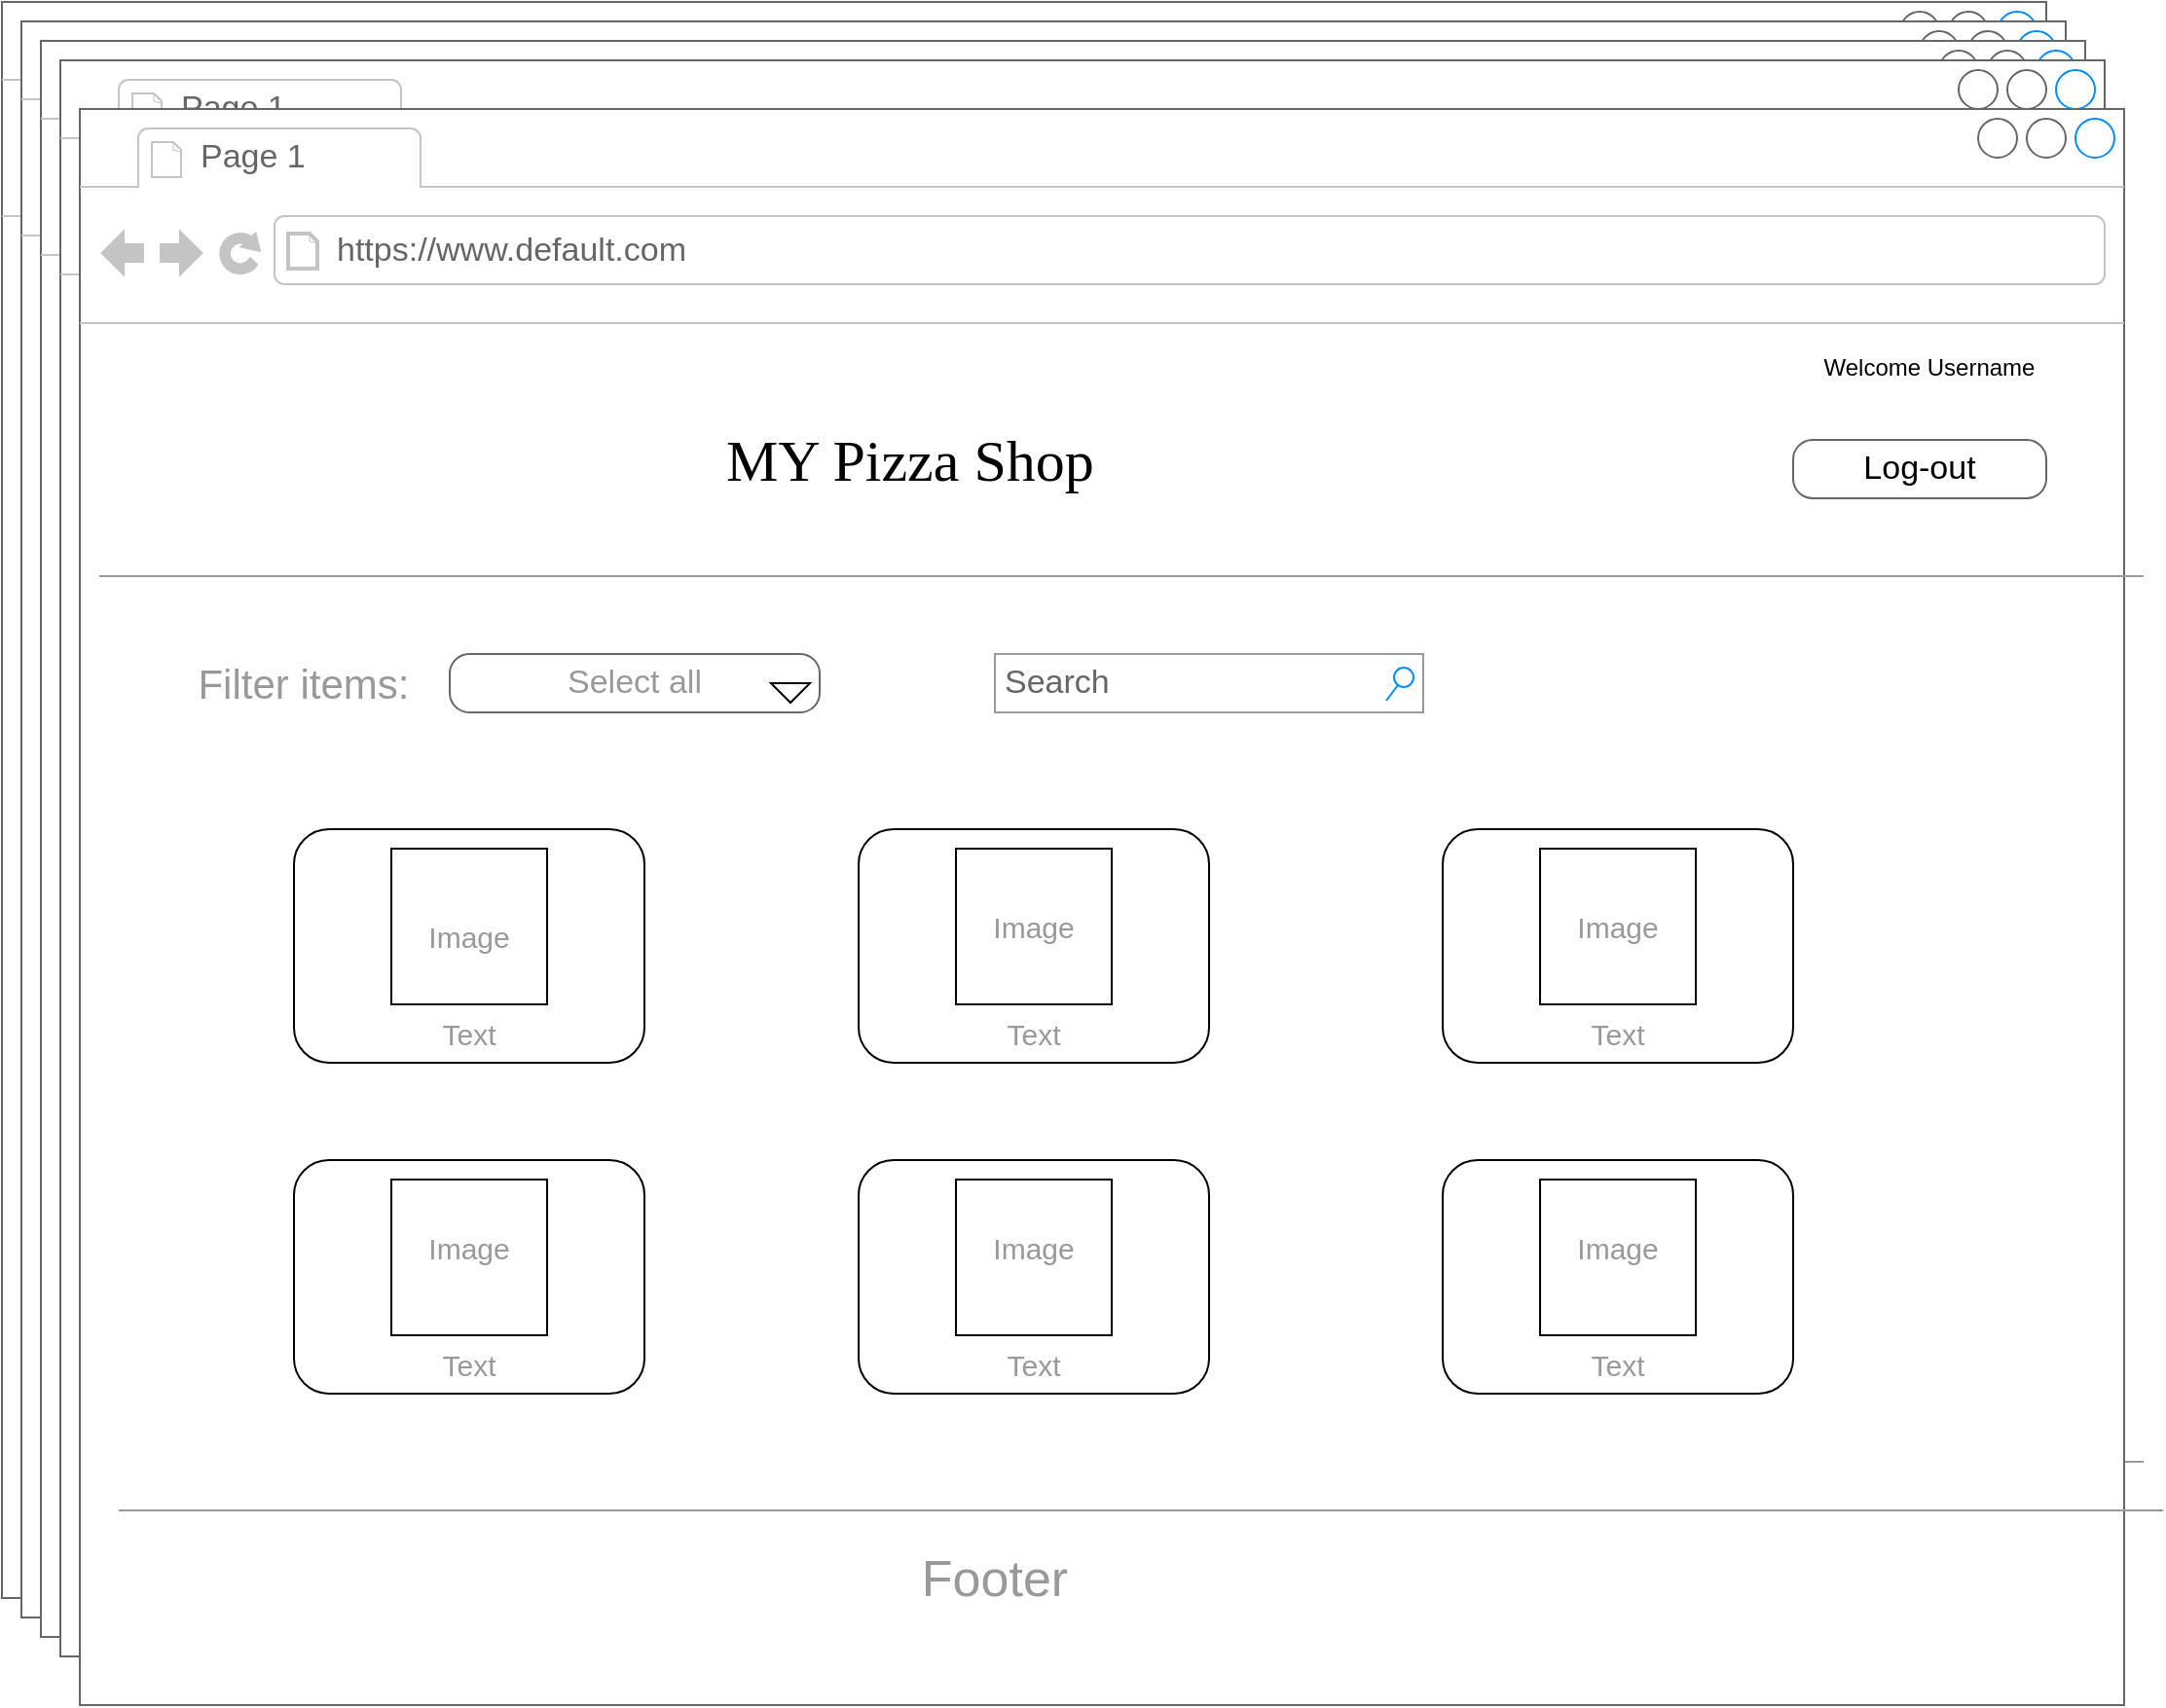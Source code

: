 <mxfile version="20.6.0" type="device"><diagram name="Page-1" id="2cc2dc42-3aac-f2a9-1cec-7a8b7cbee084"><mxGraphModel dx="-318" dy="1332" grid="1" gridSize="10" guides="1" tooltips="1" connect="1" arrows="1" fold="1" page="1" pageScale="1" pageWidth="1100" pageHeight="850" background="none" math="0" shadow="0"><root><mxCell id="0"/><mxCell id="1" parent="0"/><mxCell id="7026571954dc6520-1" value="" style="strokeWidth=1;shadow=0;dashed=0;align=center;html=1;shape=mxgraph.mockup.containers.browserWindow;rSize=0;strokeColor=#666666;mainText=,;recursiveResize=0;rounded=0;labelBackgroundColor=none;fontFamily=Verdana;fontSize=12" parent="1" vertex="1"><mxGeometry x="1670" y="-40" width="1050" height="820" as="geometry"/></mxCell><mxCell id="7026571954dc6520-2" value="Page 1" style="strokeWidth=1;shadow=0;dashed=0;align=center;html=1;shape=mxgraph.mockup.containers.anchor;fontSize=17;fontColor=#666666;align=left;" parent="7026571954dc6520-1" vertex="1"><mxGeometry x="60" y="12" width="110" height="26" as="geometry"/></mxCell><mxCell id="7026571954dc6520-3" value="https://www.default.com" style="strokeWidth=1;shadow=0;dashed=0;align=center;html=1;shape=mxgraph.mockup.containers.anchor;rSize=0;fontSize=17;fontColor=#666666;align=left;" parent="7026571954dc6520-1" vertex="1"><mxGeometry x="130" y="60" width="250" height="26" as="geometry"/></mxCell><mxCell id="7026571954dc6520-4" value="MY Pizza Shop" style="text;html=1;points=[];align=left;verticalAlign=top;spacingTop=-4;fontSize=30;fontFamily=Verdana" parent="7026571954dc6520-1" vertex="1"><mxGeometry x="330" y="160" width="340" height="50" as="geometry"/></mxCell><mxCell id="7026571954dc6520-14" value="Search" style="strokeWidth=1;shadow=0;dashed=0;align=center;html=1;shape=mxgraph.mockup.forms.searchBox;strokeColor=#999999;mainText=;strokeColor2=#008cff;fontColor=#666666;fontSize=17;align=left;spacingLeft=3;rounded=0;labelBackgroundColor=none;" parent="7026571954dc6520-1" vertex="1"><mxGeometry x="470" y="280" width="220" height="30" as="geometry"/></mxCell><mxCell id="7026571954dc6520-15" value="" style="verticalLabelPosition=bottom;shadow=0;dashed=0;align=center;html=1;verticalAlign=top;strokeWidth=1;shape=mxgraph.mockup.markup.line;strokeColor=#999999;rounded=0;labelBackgroundColor=none;fillColor=#ffffff;fontFamily=Verdana;fontSize=12;fontColor=#000000;" parent="7026571954dc6520-1" vertex="1"><mxGeometry x="10" y="230" width="1050" height="20" as="geometry"/></mxCell><mxCell id="7026571954dc6520-18" value="Admin page" style="strokeWidth=1;shadow=0;dashed=0;align=center;html=1;shape=mxgraph.mockup.buttons.button;strokeColor=#666666;mainText=;buttonStyle=round;fontSize=17;fontStyle=0;fillColor=none;whiteSpace=wrap;rounded=0;labelBackgroundColor=none;" parent="7026571954dc6520-1" vertex="1"><mxGeometry x="730" y="170" width="190" height="30" as="geometry"/></mxCell><mxCell id="7026571954dc6520-19" value="Filter Items" style="strokeWidth=1;shadow=0;dashed=0;align=center;html=1;shape=mxgraph.mockup.buttons.button;strokeColor=#666666;mainText=;buttonStyle=round;fontSize=17;fontStyle=0;fillColor=none;whiteSpace=wrap;rounded=0;labelBackgroundColor=none;fontColor=#999999;" parent="7026571954dc6520-1" vertex="1"><mxGeometry x="190" y="280" width="190" height="30" as="geometry"/></mxCell><mxCell id="7026571954dc6520-21" value="" style="verticalLabelPosition=bottom;shadow=0;dashed=0;align=center;html=1;verticalAlign=top;strokeWidth=1;shape=mxgraph.mockup.markup.line;strokeColor=#999999;rounded=0;labelBackgroundColor=none;fillColor=#ffffff;fontFamily=Verdana;fontSize=12;fontColor=#000000;" parent="7026571954dc6520-1" vertex="1"><mxGeometry x="20" y="710" width="1050" height="20" as="geometry"/></mxCell><mxCell id="XdrXnuQvbxu3idKPkUTi-1" value="Footer" style="text;html=1;strokeColor=none;fillColor=none;align=center;verticalAlign=middle;whiteSpace=wrap;rounded=0;fontColor=#999999;fontSize=26;" parent="7026571954dc6520-1" vertex="1"><mxGeometry x="440" y="740" width="60" height="30" as="geometry"/></mxCell><mxCell id="XdrXnuQvbxu3idKPkUTi-8" value="" style="rounded=1;whiteSpace=wrap;html=1;fontSize=26;fontColor=#999999;" parent="7026571954dc6520-1" vertex="1"><mxGeometry x="110" y="370" width="180" height="120" as="geometry"/></mxCell><mxCell id="XdrXnuQvbxu3idKPkUTi-9" value="" style="rounded=1;whiteSpace=wrap;html=1;fontSize=26;fontColor=#999999;" parent="7026571954dc6520-1" vertex="1"><mxGeometry x="700" y="540" width="180" height="120" as="geometry"/></mxCell><mxCell id="XdrXnuQvbxu3idKPkUTi-10" value="" style="rounded=1;whiteSpace=wrap;html=1;fontSize=26;fontColor=#999999;" parent="7026571954dc6520-1" vertex="1"><mxGeometry x="400" y="540" width="180" height="120" as="geometry"/></mxCell><mxCell id="XdrXnuQvbxu3idKPkUTi-11" value="" style="rounded=1;whiteSpace=wrap;html=1;fontSize=26;fontColor=#999999;" parent="7026571954dc6520-1" vertex="1"><mxGeometry x="110" y="540" width="180" height="120" as="geometry"/></mxCell><mxCell id="XdrXnuQvbxu3idKPkUTi-12" value="" style="rounded=1;whiteSpace=wrap;html=1;fontSize=26;fontColor=#999999;" parent="7026571954dc6520-1" vertex="1"><mxGeometry x="400" y="370" width="180" height="120" as="geometry"/></mxCell><mxCell id="XdrXnuQvbxu3idKPkUTi-13" value="" style="rounded=1;whiteSpace=wrap;html=1;fontSize=26;fontColor=#999999;" parent="7026571954dc6520-1" vertex="1"><mxGeometry x="700" y="370" width="180" height="120" as="geometry"/></mxCell><mxCell id="XdrXnuQvbxu3idKPkUTi-14" value="" style="whiteSpace=wrap;html=1;aspect=fixed;fontSize=26;fontColor=#999999;" parent="7026571954dc6520-1" vertex="1"><mxGeometry x="160" y="380" width="80" height="80" as="geometry"/></mxCell><mxCell id="XdrXnuQvbxu3idKPkUTi-15" value="" style="whiteSpace=wrap;html=1;aspect=fixed;fontSize=26;fontColor=#999999;" parent="7026571954dc6520-1" vertex="1"><mxGeometry x="750" y="550" width="80" height="80" as="geometry"/></mxCell><mxCell id="XdrXnuQvbxu3idKPkUTi-16" value="" style="whiteSpace=wrap;html=1;aspect=fixed;fontSize=26;fontColor=#999999;" parent="7026571954dc6520-1" vertex="1"><mxGeometry x="450" y="550" width="80" height="80" as="geometry"/></mxCell><mxCell id="XdrXnuQvbxu3idKPkUTi-17" value="" style="whiteSpace=wrap;html=1;aspect=fixed;fontSize=26;fontColor=#999999;" parent="7026571954dc6520-1" vertex="1"><mxGeometry x="160" y="550" width="80" height="80" as="geometry"/></mxCell><mxCell id="XdrXnuQvbxu3idKPkUTi-18" value="" style="whiteSpace=wrap;html=1;aspect=fixed;fontSize=26;fontColor=#999999;" parent="7026571954dc6520-1" vertex="1"><mxGeometry x="750" y="380" width="80" height="80" as="geometry"/></mxCell><mxCell id="XdrXnuQvbxu3idKPkUTi-19" value="" style="whiteSpace=wrap;html=1;aspect=fixed;fontSize=26;fontColor=#999999;" parent="7026571954dc6520-1" vertex="1"><mxGeometry x="450" y="380" width="80" height="80" as="geometry"/></mxCell><mxCell id="XdrXnuQvbxu3idKPkUTi-20" value="Image" style="text;html=1;strokeColor=none;fillColor=none;align=center;verticalAlign=middle;whiteSpace=wrap;rounded=0;fontSize=15;fontColor=#999999;" parent="7026571954dc6520-1" vertex="1"><mxGeometry x="180" y="410" width="40" height="30" as="geometry"/></mxCell><mxCell id="XdrXnuQvbxu3idKPkUTi-21" value="" style="strokeWidth=1;shadow=0;dashed=0;align=center;html=1;shape=mxgraph.mockup.containers.browserWindow;rSize=0;strokeColor=#666666;mainText=,;recursiveResize=0;rounded=0;labelBackgroundColor=none;fontFamily=Verdana;fontSize=12" parent="1" vertex="1"><mxGeometry x="1680" y="-30" width="1050" height="820" as="geometry"/></mxCell><mxCell id="XdrXnuQvbxu3idKPkUTi-22" value="Page 1" style="strokeWidth=1;shadow=0;dashed=0;align=center;html=1;shape=mxgraph.mockup.containers.anchor;fontSize=17;fontColor=#666666;align=left;" parent="XdrXnuQvbxu3idKPkUTi-21" vertex="1"><mxGeometry x="60" y="12" width="110" height="26" as="geometry"/></mxCell><mxCell id="XdrXnuQvbxu3idKPkUTi-23" value="https://www.default.com" style="strokeWidth=1;shadow=0;dashed=0;align=center;html=1;shape=mxgraph.mockup.containers.anchor;rSize=0;fontSize=17;fontColor=#666666;align=left;" parent="XdrXnuQvbxu3idKPkUTi-21" vertex="1"><mxGeometry x="130" y="60" width="250" height="26" as="geometry"/></mxCell><mxCell id="XdrXnuQvbxu3idKPkUTi-24" value="MY Pizza Shop" style="text;html=1;points=[];align=left;verticalAlign=top;spacingTop=-4;fontSize=30;fontFamily=Verdana" parent="XdrXnuQvbxu3idKPkUTi-21" vertex="1"><mxGeometry x="330" y="160" width="340" height="50" as="geometry"/></mxCell><mxCell id="XdrXnuQvbxu3idKPkUTi-25" value="Search" style="strokeWidth=1;shadow=0;dashed=0;align=center;html=1;shape=mxgraph.mockup.forms.searchBox;strokeColor=#999999;mainText=;strokeColor2=#008cff;fontColor=#666666;fontSize=17;align=left;spacingLeft=3;rounded=0;labelBackgroundColor=none;" parent="XdrXnuQvbxu3idKPkUTi-21" vertex="1"><mxGeometry x="470" y="280" width="220" height="30" as="geometry"/></mxCell><mxCell id="XdrXnuQvbxu3idKPkUTi-26" value="" style="verticalLabelPosition=bottom;shadow=0;dashed=0;align=center;html=1;verticalAlign=top;strokeWidth=1;shape=mxgraph.mockup.markup.line;strokeColor=#999999;rounded=0;labelBackgroundColor=none;fillColor=#ffffff;fontFamily=Verdana;fontSize=12;fontColor=#000000;" parent="XdrXnuQvbxu3idKPkUTi-21" vertex="1"><mxGeometry x="10" y="230" width="1050" height="20" as="geometry"/></mxCell><mxCell id="XdrXnuQvbxu3idKPkUTi-27" value="Admin page" style="strokeWidth=1;shadow=0;dashed=0;align=center;html=1;shape=mxgraph.mockup.buttons.button;strokeColor=#666666;mainText=;buttonStyle=round;fontSize=17;fontStyle=0;fillColor=none;whiteSpace=wrap;rounded=0;labelBackgroundColor=none;" parent="XdrXnuQvbxu3idKPkUTi-21" vertex="1"><mxGeometry x="730" y="170" width="190" height="30" as="geometry"/></mxCell><mxCell id="XdrXnuQvbxu3idKPkUTi-28" value="Filter Items" style="strokeWidth=1;shadow=0;dashed=0;align=center;html=1;shape=mxgraph.mockup.buttons.button;strokeColor=#666666;mainText=;buttonStyle=round;fontSize=17;fontStyle=0;fillColor=none;whiteSpace=wrap;rounded=0;labelBackgroundColor=none;fontColor=#999999;" parent="XdrXnuQvbxu3idKPkUTi-21" vertex="1"><mxGeometry x="190" y="280" width="190" height="30" as="geometry"/></mxCell><mxCell id="XdrXnuQvbxu3idKPkUTi-29" value="" style="verticalLabelPosition=bottom;shadow=0;dashed=0;align=center;html=1;verticalAlign=top;strokeWidth=1;shape=mxgraph.mockup.markup.line;strokeColor=#999999;rounded=0;labelBackgroundColor=none;fillColor=#ffffff;fontFamily=Verdana;fontSize=12;fontColor=#000000;" parent="XdrXnuQvbxu3idKPkUTi-21" vertex="1"><mxGeometry x="20" y="710" width="1050" height="20" as="geometry"/></mxCell><mxCell id="XdrXnuQvbxu3idKPkUTi-30" value="Footer" style="text;html=1;strokeColor=none;fillColor=none;align=center;verticalAlign=middle;whiteSpace=wrap;rounded=0;fontColor=#999999;fontSize=26;" parent="XdrXnuQvbxu3idKPkUTi-21" vertex="1"><mxGeometry x="440" y="740" width="60" height="30" as="geometry"/></mxCell><mxCell id="XdrXnuQvbxu3idKPkUTi-31" value="" style="rounded=1;whiteSpace=wrap;html=1;fontSize=26;fontColor=#999999;" parent="XdrXnuQvbxu3idKPkUTi-21" vertex="1"><mxGeometry x="110" y="370" width="180" height="120" as="geometry"/></mxCell><mxCell id="XdrXnuQvbxu3idKPkUTi-32" value="" style="rounded=1;whiteSpace=wrap;html=1;fontSize=26;fontColor=#999999;" parent="XdrXnuQvbxu3idKPkUTi-21" vertex="1"><mxGeometry x="700" y="540" width="180" height="120" as="geometry"/></mxCell><mxCell id="XdrXnuQvbxu3idKPkUTi-33" value="" style="rounded=1;whiteSpace=wrap;html=1;fontSize=26;fontColor=#999999;" parent="XdrXnuQvbxu3idKPkUTi-21" vertex="1"><mxGeometry x="400" y="540" width="180" height="120" as="geometry"/></mxCell><mxCell id="XdrXnuQvbxu3idKPkUTi-34" value="" style="rounded=1;whiteSpace=wrap;html=1;fontSize=26;fontColor=#999999;" parent="XdrXnuQvbxu3idKPkUTi-21" vertex="1"><mxGeometry x="110" y="540" width="180" height="120" as="geometry"/></mxCell><mxCell id="XdrXnuQvbxu3idKPkUTi-35" value="" style="rounded=1;whiteSpace=wrap;html=1;fontSize=26;fontColor=#999999;" parent="XdrXnuQvbxu3idKPkUTi-21" vertex="1"><mxGeometry x="400" y="370" width="180" height="120" as="geometry"/></mxCell><mxCell id="XdrXnuQvbxu3idKPkUTi-36" value="" style="rounded=1;whiteSpace=wrap;html=1;fontSize=26;fontColor=#999999;" parent="XdrXnuQvbxu3idKPkUTi-21" vertex="1"><mxGeometry x="700" y="370" width="180" height="120" as="geometry"/></mxCell><mxCell id="XdrXnuQvbxu3idKPkUTi-37" value="" style="whiteSpace=wrap;html=1;aspect=fixed;fontSize=26;fontColor=#999999;" parent="XdrXnuQvbxu3idKPkUTi-21" vertex="1"><mxGeometry x="160" y="380" width="80" height="80" as="geometry"/></mxCell><mxCell id="XdrXnuQvbxu3idKPkUTi-38" value="" style="whiteSpace=wrap;html=1;aspect=fixed;fontSize=26;fontColor=#999999;" parent="XdrXnuQvbxu3idKPkUTi-21" vertex="1"><mxGeometry x="750" y="550" width="80" height="80" as="geometry"/></mxCell><mxCell id="XdrXnuQvbxu3idKPkUTi-39" value="" style="whiteSpace=wrap;html=1;aspect=fixed;fontSize=26;fontColor=#999999;" parent="XdrXnuQvbxu3idKPkUTi-21" vertex="1"><mxGeometry x="450" y="550" width="80" height="80" as="geometry"/></mxCell><mxCell id="XdrXnuQvbxu3idKPkUTi-40" value="" style="whiteSpace=wrap;html=1;aspect=fixed;fontSize=26;fontColor=#999999;" parent="XdrXnuQvbxu3idKPkUTi-21" vertex="1"><mxGeometry x="160" y="550" width="80" height="80" as="geometry"/></mxCell><mxCell id="XdrXnuQvbxu3idKPkUTi-41" value="" style="whiteSpace=wrap;html=1;aspect=fixed;fontSize=26;fontColor=#999999;" parent="XdrXnuQvbxu3idKPkUTi-21" vertex="1"><mxGeometry x="750" y="380" width="80" height="80" as="geometry"/></mxCell><mxCell id="XdrXnuQvbxu3idKPkUTi-42" value="" style="whiteSpace=wrap;html=1;aspect=fixed;fontSize=26;fontColor=#999999;" parent="XdrXnuQvbxu3idKPkUTi-21" vertex="1"><mxGeometry x="450" y="380" width="80" height="80" as="geometry"/></mxCell><mxCell id="XdrXnuQvbxu3idKPkUTi-43" value="Image" style="text;html=1;strokeColor=none;fillColor=none;align=center;verticalAlign=middle;whiteSpace=wrap;rounded=0;fontSize=15;fontColor=#999999;" parent="XdrXnuQvbxu3idKPkUTi-21" vertex="1"><mxGeometry x="180" y="410" width="40" height="30" as="geometry"/></mxCell><mxCell id="XdrXnuQvbxu3idKPkUTi-44" value="Image" style="text;html=1;strokeColor=none;fillColor=none;align=center;verticalAlign=middle;whiteSpace=wrap;rounded=0;fontSize=15;fontColor=#999999;" parent="XdrXnuQvbxu3idKPkUTi-21" vertex="1"><mxGeometry x="470" y="405" width="40" height="30" as="geometry"/></mxCell><mxCell id="XdrXnuQvbxu3idKPkUTi-45" value="Image" style="text;html=1;strokeColor=none;fillColor=none;align=center;verticalAlign=middle;whiteSpace=wrap;rounded=0;fontSize=15;fontColor=#999999;" parent="XdrXnuQvbxu3idKPkUTi-21" vertex="1"><mxGeometry x="770" y="405" width="40" height="30" as="geometry"/></mxCell><mxCell id="XdrXnuQvbxu3idKPkUTi-46" value="Image" style="text;html=1;strokeColor=none;fillColor=none;align=center;verticalAlign=middle;whiteSpace=wrap;rounded=0;fontSize=15;fontColor=#999999;" parent="XdrXnuQvbxu3idKPkUTi-21" vertex="1"><mxGeometry x="770" y="570" width="40" height="30" as="geometry"/></mxCell><mxCell id="XdrXnuQvbxu3idKPkUTi-47" value="" style="strokeWidth=1;shadow=0;dashed=0;align=center;html=1;shape=mxgraph.mockup.containers.browserWindow;rSize=0;strokeColor=#666666;mainText=,;recursiveResize=0;rounded=0;labelBackgroundColor=none;fontFamily=Verdana;fontSize=12" parent="1" vertex="1"><mxGeometry x="1690" y="-20" width="1050" height="820" as="geometry"/></mxCell><mxCell id="XdrXnuQvbxu3idKPkUTi-48" value="Page 1" style="strokeWidth=1;shadow=0;dashed=0;align=center;html=1;shape=mxgraph.mockup.containers.anchor;fontSize=17;fontColor=#666666;align=left;" parent="XdrXnuQvbxu3idKPkUTi-47" vertex="1"><mxGeometry x="60" y="12" width="110" height="26" as="geometry"/></mxCell><mxCell id="XdrXnuQvbxu3idKPkUTi-49" value="https://www.default.com" style="strokeWidth=1;shadow=0;dashed=0;align=center;html=1;shape=mxgraph.mockup.containers.anchor;rSize=0;fontSize=17;fontColor=#666666;align=left;" parent="XdrXnuQvbxu3idKPkUTi-47" vertex="1"><mxGeometry x="130" y="60" width="250" height="26" as="geometry"/></mxCell><mxCell id="XdrXnuQvbxu3idKPkUTi-50" value="MY Pizza Shop" style="text;html=1;points=[];align=left;verticalAlign=top;spacingTop=-4;fontSize=30;fontFamily=Verdana" parent="XdrXnuQvbxu3idKPkUTi-47" vertex="1"><mxGeometry x="330" y="160" width="340" height="50" as="geometry"/></mxCell><mxCell id="XdrXnuQvbxu3idKPkUTi-51" value="Search" style="strokeWidth=1;shadow=0;dashed=0;align=center;html=1;shape=mxgraph.mockup.forms.searchBox;strokeColor=#999999;mainText=;strokeColor2=#008cff;fontColor=#666666;fontSize=17;align=left;spacingLeft=3;rounded=0;labelBackgroundColor=none;" parent="XdrXnuQvbxu3idKPkUTi-47" vertex="1"><mxGeometry x="470" y="280" width="220" height="30" as="geometry"/></mxCell><mxCell id="XdrXnuQvbxu3idKPkUTi-52" value="" style="verticalLabelPosition=bottom;shadow=0;dashed=0;align=center;html=1;verticalAlign=top;strokeWidth=1;shape=mxgraph.mockup.markup.line;strokeColor=#999999;rounded=0;labelBackgroundColor=none;fillColor=#ffffff;fontFamily=Verdana;fontSize=12;fontColor=#000000;" parent="XdrXnuQvbxu3idKPkUTi-47" vertex="1"><mxGeometry x="10" y="230" width="1050" height="20" as="geometry"/></mxCell><mxCell id="XdrXnuQvbxu3idKPkUTi-53" value="Admin page" style="strokeWidth=1;shadow=0;dashed=0;align=center;html=1;shape=mxgraph.mockup.buttons.button;strokeColor=#666666;mainText=;buttonStyle=round;fontSize=17;fontStyle=0;fillColor=none;whiteSpace=wrap;rounded=0;labelBackgroundColor=none;" parent="XdrXnuQvbxu3idKPkUTi-47" vertex="1"><mxGeometry x="730" y="170" width="190" height="30" as="geometry"/></mxCell><mxCell id="XdrXnuQvbxu3idKPkUTi-54" value="Filter Items" style="strokeWidth=1;shadow=0;dashed=0;align=center;html=1;shape=mxgraph.mockup.buttons.button;strokeColor=#666666;mainText=;buttonStyle=round;fontSize=17;fontStyle=0;fillColor=none;whiteSpace=wrap;rounded=0;labelBackgroundColor=none;fontColor=#999999;" parent="XdrXnuQvbxu3idKPkUTi-47" vertex="1"><mxGeometry x="190" y="280" width="190" height="30" as="geometry"/></mxCell><mxCell id="XdrXnuQvbxu3idKPkUTi-55" value="" style="verticalLabelPosition=bottom;shadow=0;dashed=0;align=center;html=1;verticalAlign=top;strokeWidth=1;shape=mxgraph.mockup.markup.line;strokeColor=#999999;rounded=0;labelBackgroundColor=none;fillColor=#ffffff;fontFamily=Verdana;fontSize=12;fontColor=#000000;" parent="XdrXnuQvbxu3idKPkUTi-47" vertex="1"><mxGeometry x="20" y="710" width="1050" height="20" as="geometry"/></mxCell><mxCell id="XdrXnuQvbxu3idKPkUTi-56" value="Footer" style="text;html=1;strokeColor=none;fillColor=none;align=center;verticalAlign=middle;whiteSpace=wrap;rounded=0;fontColor=#999999;fontSize=26;" parent="XdrXnuQvbxu3idKPkUTi-47" vertex="1"><mxGeometry x="440" y="740" width="60" height="30" as="geometry"/></mxCell><mxCell id="XdrXnuQvbxu3idKPkUTi-57" value="" style="rounded=1;whiteSpace=wrap;html=1;fontSize=26;fontColor=#999999;" parent="XdrXnuQvbxu3idKPkUTi-47" vertex="1"><mxGeometry x="110" y="370" width="180" height="120" as="geometry"/></mxCell><mxCell id="XdrXnuQvbxu3idKPkUTi-58" value="" style="rounded=1;whiteSpace=wrap;html=1;fontSize=26;fontColor=#999999;" parent="XdrXnuQvbxu3idKPkUTi-47" vertex="1"><mxGeometry x="700" y="540" width="180" height="120" as="geometry"/></mxCell><mxCell id="XdrXnuQvbxu3idKPkUTi-59" value="" style="rounded=1;whiteSpace=wrap;html=1;fontSize=26;fontColor=#999999;" parent="XdrXnuQvbxu3idKPkUTi-47" vertex="1"><mxGeometry x="400" y="540" width="180" height="120" as="geometry"/></mxCell><mxCell id="XdrXnuQvbxu3idKPkUTi-60" value="" style="rounded=1;whiteSpace=wrap;html=1;fontSize=26;fontColor=#999999;" parent="XdrXnuQvbxu3idKPkUTi-47" vertex="1"><mxGeometry x="110" y="540" width="180" height="120" as="geometry"/></mxCell><mxCell id="XdrXnuQvbxu3idKPkUTi-61" value="" style="rounded=1;whiteSpace=wrap;html=1;fontSize=26;fontColor=#999999;" parent="XdrXnuQvbxu3idKPkUTi-47" vertex="1"><mxGeometry x="400" y="370" width="180" height="120" as="geometry"/></mxCell><mxCell id="XdrXnuQvbxu3idKPkUTi-62" value="" style="rounded=1;whiteSpace=wrap;html=1;fontSize=26;fontColor=#999999;" parent="XdrXnuQvbxu3idKPkUTi-47" vertex="1"><mxGeometry x="700" y="370" width="180" height="120" as="geometry"/></mxCell><mxCell id="XdrXnuQvbxu3idKPkUTi-63" value="" style="whiteSpace=wrap;html=1;aspect=fixed;fontSize=26;fontColor=#999999;" parent="XdrXnuQvbxu3idKPkUTi-47" vertex="1"><mxGeometry x="160" y="380" width="80" height="80" as="geometry"/></mxCell><mxCell id="XdrXnuQvbxu3idKPkUTi-64" value="" style="whiteSpace=wrap;html=1;aspect=fixed;fontSize=26;fontColor=#999999;" parent="XdrXnuQvbxu3idKPkUTi-47" vertex="1"><mxGeometry x="750" y="550" width="80" height="80" as="geometry"/></mxCell><mxCell id="XdrXnuQvbxu3idKPkUTi-65" value="" style="whiteSpace=wrap;html=1;aspect=fixed;fontSize=26;fontColor=#999999;" parent="XdrXnuQvbxu3idKPkUTi-47" vertex="1"><mxGeometry x="450" y="550" width="80" height="80" as="geometry"/></mxCell><mxCell id="XdrXnuQvbxu3idKPkUTi-66" value="" style="whiteSpace=wrap;html=1;aspect=fixed;fontSize=26;fontColor=#999999;" parent="XdrXnuQvbxu3idKPkUTi-47" vertex="1"><mxGeometry x="160" y="550" width="80" height="80" as="geometry"/></mxCell><mxCell id="XdrXnuQvbxu3idKPkUTi-67" value="" style="whiteSpace=wrap;html=1;aspect=fixed;fontSize=26;fontColor=#999999;" parent="XdrXnuQvbxu3idKPkUTi-47" vertex="1"><mxGeometry x="750" y="380" width="80" height="80" as="geometry"/></mxCell><mxCell id="XdrXnuQvbxu3idKPkUTi-68" value="" style="whiteSpace=wrap;html=1;aspect=fixed;fontSize=26;fontColor=#999999;" parent="XdrXnuQvbxu3idKPkUTi-47" vertex="1"><mxGeometry x="450" y="380" width="80" height="80" as="geometry"/></mxCell><mxCell id="XdrXnuQvbxu3idKPkUTi-69" value="Image" style="text;html=1;strokeColor=none;fillColor=none;align=center;verticalAlign=middle;whiteSpace=wrap;rounded=0;fontSize=15;fontColor=#999999;" parent="XdrXnuQvbxu3idKPkUTi-47" vertex="1"><mxGeometry x="180" y="410" width="40" height="30" as="geometry"/></mxCell><mxCell id="XdrXnuQvbxu3idKPkUTi-70" value="Image" style="text;html=1;strokeColor=none;fillColor=none;align=center;verticalAlign=middle;whiteSpace=wrap;rounded=0;fontSize=15;fontColor=#999999;" parent="XdrXnuQvbxu3idKPkUTi-47" vertex="1"><mxGeometry x="470" y="405" width="40" height="30" as="geometry"/></mxCell><mxCell id="XdrXnuQvbxu3idKPkUTi-71" value="Image" style="text;html=1;strokeColor=none;fillColor=none;align=center;verticalAlign=middle;whiteSpace=wrap;rounded=0;fontSize=15;fontColor=#999999;" parent="XdrXnuQvbxu3idKPkUTi-47" vertex="1"><mxGeometry x="770" y="405" width="40" height="30" as="geometry"/></mxCell><mxCell id="XdrXnuQvbxu3idKPkUTi-72" value="Image" style="text;html=1;strokeColor=none;fillColor=none;align=center;verticalAlign=middle;whiteSpace=wrap;rounded=0;fontSize=15;fontColor=#999999;" parent="XdrXnuQvbxu3idKPkUTi-47" vertex="1"><mxGeometry x="770" y="570" width="40" height="30" as="geometry"/></mxCell><mxCell id="XdrXnuQvbxu3idKPkUTi-73" value="Image" style="text;html=1;strokeColor=none;fillColor=none;align=center;verticalAlign=middle;whiteSpace=wrap;rounded=0;fontSize=15;fontColor=#999999;" parent="XdrXnuQvbxu3idKPkUTi-47" vertex="1"><mxGeometry x="470" y="570" width="40" height="30" as="geometry"/></mxCell><mxCell id="XdrXnuQvbxu3idKPkUTi-74" value="" style="strokeWidth=1;shadow=0;dashed=0;align=center;html=1;shape=mxgraph.mockup.containers.browserWindow;rSize=0;strokeColor=#666666;mainText=,;recursiveResize=0;rounded=0;labelBackgroundColor=none;fontFamily=Verdana;fontSize=12" parent="1" vertex="1"><mxGeometry x="1700" y="-10" width="1050" height="820" as="geometry"/></mxCell><mxCell id="XdrXnuQvbxu3idKPkUTi-75" value="Page 1" style="strokeWidth=1;shadow=0;dashed=0;align=center;html=1;shape=mxgraph.mockup.containers.anchor;fontSize=17;fontColor=#666666;align=left;" parent="XdrXnuQvbxu3idKPkUTi-74" vertex="1"><mxGeometry x="60" y="12" width="110" height="26" as="geometry"/></mxCell><mxCell id="XdrXnuQvbxu3idKPkUTi-76" value="https://www.default.com" style="strokeWidth=1;shadow=0;dashed=0;align=center;html=1;shape=mxgraph.mockup.containers.anchor;rSize=0;fontSize=17;fontColor=#666666;align=left;" parent="XdrXnuQvbxu3idKPkUTi-74" vertex="1"><mxGeometry x="130" y="60" width="250" height="26" as="geometry"/></mxCell><mxCell id="XdrXnuQvbxu3idKPkUTi-77" value="MY Pizza Shop" style="text;html=1;points=[];align=left;verticalAlign=top;spacingTop=-4;fontSize=30;fontFamily=Verdana" parent="XdrXnuQvbxu3idKPkUTi-74" vertex="1"><mxGeometry x="330" y="160" width="340" height="50" as="geometry"/></mxCell><mxCell id="XdrXnuQvbxu3idKPkUTi-78" value="Search" style="strokeWidth=1;shadow=0;dashed=0;align=center;html=1;shape=mxgraph.mockup.forms.searchBox;strokeColor=#999999;mainText=;strokeColor2=#008cff;fontColor=#666666;fontSize=17;align=left;spacingLeft=3;rounded=0;labelBackgroundColor=none;" parent="XdrXnuQvbxu3idKPkUTi-74" vertex="1"><mxGeometry x="470" y="280" width="220" height="30" as="geometry"/></mxCell><mxCell id="XdrXnuQvbxu3idKPkUTi-79" value="" style="verticalLabelPosition=bottom;shadow=0;dashed=0;align=center;html=1;verticalAlign=top;strokeWidth=1;shape=mxgraph.mockup.markup.line;strokeColor=#999999;rounded=0;labelBackgroundColor=none;fillColor=#ffffff;fontFamily=Verdana;fontSize=12;fontColor=#000000;" parent="XdrXnuQvbxu3idKPkUTi-74" vertex="1"><mxGeometry x="10" y="230" width="1050" height="20" as="geometry"/></mxCell><mxCell id="XdrXnuQvbxu3idKPkUTi-80" value="Admin page" style="strokeWidth=1;shadow=0;dashed=0;align=center;html=1;shape=mxgraph.mockup.buttons.button;strokeColor=#666666;mainText=;buttonStyle=round;fontSize=17;fontStyle=0;fillColor=none;whiteSpace=wrap;rounded=0;labelBackgroundColor=none;" parent="XdrXnuQvbxu3idKPkUTi-74" vertex="1"><mxGeometry x="730" y="170" width="190" height="30" as="geometry"/></mxCell><mxCell id="XdrXnuQvbxu3idKPkUTi-81" value="Filter Items" style="strokeWidth=1;shadow=0;dashed=0;align=center;html=1;shape=mxgraph.mockup.buttons.button;strokeColor=#666666;mainText=;buttonStyle=round;fontSize=17;fontStyle=0;fillColor=none;whiteSpace=wrap;rounded=0;labelBackgroundColor=none;fontColor=#999999;" parent="XdrXnuQvbxu3idKPkUTi-74" vertex="1"><mxGeometry x="190" y="280" width="190" height="30" as="geometry"/></mxCell><mxCell id="XdrXnuQvbxu3idKPkUTi-82" value="" style="verticalLabelPosition=bottom;shadow=0;dashed=0;align=center;html=1;verticalAlign=top;strokeWidth=1;shape=mxgraph.mockup.markup.line;strokeColor=#999999;rounded=0;labelBackgroundColor=none;fillColor=#ffffff;fontFamily=Verdana;fontSize=12;fontColor=#000000;" parent="XdrXnuQvbxu3idKPkUTi-74" vertex="1"><mxGeometry x="20" y="710" width="1050" height="20" as="geometry"/></mxCell><mxCell id="XdrXnuQvbxu3idKPkUTi-83" value="Footer" style="text;html=1;strokeColor=none;fillColor=none;align=center;verticalAlign=middle;whiteSpace=wrap;rounded=0;fontColor=#999999;fontSize=26;" parent="XdrXnuQvbxu3idKPkUTi-74" vertex="1"><mxGeometry x="440" y="740" width="60" height="30" as="geometry"/></mxCell><mxCell id="XdrXnuQvbxu3idKPkUTi-84" value="" style="rounded=1;whiteSpace=wrap;html=1;fontSize=26;fontColor=#999999;" parent="XdrXnuQvbxu3idKPkUTi-74" vertex="1"><mxGeometry x="110" y="370" width="180" height="120" as="geometry"/></mxCell><mxCell id="XdrXnuQvbxu3idKPkUTi-85" value="" style="rounded=1;whiteSpace=wrap;html=1;fontSize=26;fontColor=#999999;" parent="XdrXnuQvbxu3idKPkUTi-74" vertex="1"><mxGeometry x="700" y="540" width="180" height="120" as="geometry"/></mxCell><mxCell id="XdrXnuQvbxu3idKPkUTi-86" value="" style="rounded=1;whiteSpace=wrap;html=1;fontSize=26;fontColor=#999999;" parent="XdrXnuQvbxu3idKPkUTi-74" vertex="1"><mxGeometry x="400" y="540" width="180" height="120" as="geometry"/></mxCell><mxCell id="XdrXnuQvbxu3idKPkUTi-87" value="" style="rounded=1;whiteSpace=wrap;html=1;fontSize=26;fontColor=#999999;" parent="XdrXnuQvbxu3idKPkUTi-74" vertex="1"><mxGeometry x="110" y="540" width="180" height="120" as="geometry"/></mxCell><mxCell id="XdrXnuQvbxu3idKPkUTi-88" value="" style="rounded=1;whiteSpace=wrap;html=1;fontSize=26;fontColor=#999999;" parent="XdrXnuQvbxu3idKPkUTi-74" vertex="1"><mxGeometry x="400" y="370" width="180" height="120" as="geometry"/></mxCell><mxCell id="XdrXnuQvbxu3idKPkUTi-89" value="" style="rounded=1;whiteSpace=wrap;html=1;fontSize=26;fontColor=#999999;" parent="XdrXnuQvbxu3idKPkUTi-74" vertex="1"><mxGeometry x="700" y="370" width="180" height="120" as="geometry"/></mxCell><mxCell id="XdrXnuQvbxu3idKPkUTi-90" value="" style="whiteSpace=wrap;html=1;aspect=fixed;fontSize=26;fontColor=#999999;" parent="XdrXnuQvbxu3idKPkUTi-74" vertex="1"><mxGeometry x="160" y="380" width="80" height="80" as="geometry"/></mxCell><mxCell id="XdrXnuQvbxu3idKPkUTi-91" value="" style="whiteSpace=wrap;html=1;aspect=fixed;fontSize=26;fontColor=#999999;" parent="XdrXnuQvbxu3idKPkUTi-74" vertex="1"><mxGeometry x="750" y="550" width="80" height="80" as="geometry"/></mxCell><mxCell id="XdrXnuQvbxu3idKPkUTi-92" value="" style="whiteSpace=wrap;html=1;aspect=fixed;fontSize=26;fontColor=#999999;" parent="XdrXnuQvbxu3idKPkUTi-74" vertex="1"><mxGeometry x="450" y="550" width="80" height="80" as="geometry"/></mxCell><mxCell id="XdrXnuQvbxu3idKPkUTi-93" value="" style="whiteSpace=wrap;html=1;aspect=fixed;fontSize=26;fontColor=#999999;" parent="XdrXnuQvbxu3idKPkUTi-74" vertex="1"><mxGeometry x="160" y="550" width="80" height="80" as="geometry"/></mxCell><mxCell id="XdrXnuQvbxu3idKPkUTi-94" value="" style="whiteSpace=wrap;html=1;aspect=fixed;fontSize=26;fontColor=#999999;" parent="XdrXnuQvbxu3idKPkUTi-74" vertex="1"><mxGeometry x="750" y="380" width="80" height="80" as="geometry"/></mxCell><mxCell id="XdrXnuQvbxu3idKPkUTi-95" value="" style="whiteSpace=wrap;html=1;aspect=fixed;fontSize=26;fontColor=#999999;" parent="XdrXnuQvbxu3idKPkUTi-74" vertex="1"><mxGeometry x="450" y="380" width="80" height="80" as="geometry"/></mxCell><mxCell id="XdrXnuQvbxu3idKPkUTi-96" value="Image" style="text;html=1;strokeColor=none;fillColor=none;align=center;verticalAlign=middle;whiteSpace=wrap;rounded=0;fontSize=15;fontColor=#999999;" parent="XdrXnuQvbxu3idKPkUTi-74" vertex="1"><mxGeometry x="180" y="410" width="40" height="30" as="geometry"/></mxCell><mxCell id="XdrXnuQvbxu3idKPkUTi-97" value="Image" style="text;html=1;strokeColor=none;fillColor=none;align=center;verticalAlign=middle;whiteSpace=wrap;rounded=0;fontSize=15;fontColor=#999999;" parent="XdrXnuQvbxu3idKPkUTi-74" vertex="1"><mxGeometry x="470" y="405" width="40" height="30" as="geometry"/></mxCell><mxCell id="XdrXnuQvbxu3idKPkUTi-98" value="Image" style="text;html=1;strokeColor=none;fillColor=none;align=center;verticalAlign=middle;whiteSpace=wrap;rounded=0;fontSize=15;fontColor=#999999;" parent="XdrXnuQvbxu3idKPkUTi-74" vertex="1"><mxGeometry x="770" y="405" width="40" height="30" as="geometry"/></mxCell><mxCell id="XdrXnuQvbxu3idKPkUTi-99" value="Image" style="text;html=1;strokeColor=none;fillColor=none;align=center;verticalAlign=middle;whiteSpace=wrap;rounded=0;fontSize=15;fontColor=#999999;" parent="XdrXnuQvbxu3idKPkUTi-74" vertex="1"><mxGeometry x="770" y="570" width="40" height="30" as="geometry"/></mxCell><mxCell id="XdrXnuQvbxu3idKPkUTi-100" value="Image" style="text;html=1;strokeColor=none;fillColor=none;align=center;verticalAlign=middle;whiteSpace=wrap;rounded=0;fontSize=15;fontColor=#999999;" parent="XdrXnuQvbxu3idKPkUTi-74" vertex="1"><mxGeometry x="470" y="570" width="40" height="30" as="geometry"/></mxCell><mxCell id="XdrXnuQvbxu3idKPkUTi-101" value="" style="strokeWidth=1;shadow=0;dashed=0;align=center;html=1;shape=mxgraph.mockup.containers.browserWindow;rSize=0;strokeColor=#666666;mainText=,;recursiveResize=0;rounded=0;labelBackgroundColor=none;fontFamily=Verdana;fontSize=12" parent="1" vertex="1"><mxGeometry x="1710" y="15" width="1050" height="820" as="geometry"/></mxCell><mxCell id="XdrXnuQvbxu3idKPkUTi-102" value="Page 1" style="strokeWidth=1;shadow=0;dashed=0;align=center;html=1;shape=mxgraph.mockup.containers.anchor;fontSize=17;fontColor=#666666;align=left;" parent="XdrXnuQvbxu3idKPkUTi-101" vertex="1"><mxGeometry x="60" y="12" width="110" height="26" as="geometry"/></mxCell><mxCell id="XdrXnuQvbxu3idKPkUTi-103" value="https://www.default.com" style="strokeWidth=1;shadow=0;dashed=0;align=center;html=1;shape=mxgraph.mockup.containers.anchor;rSize=0;fontSize=17;fontColor=#666666;align=left;" parent="XdrXnuQvbxu3idKPkUTi-101" vertex="1"><mxGeometry x="130" y="60" width="250" height="26" as="geometry"/></mxCell><mxCell id="XdrXnuQvbxu3idKPkUTi-104" value="MY Pizza Shop" style="text;html=1;points=[];align=left;verticalAlign=top;spacingTop=-4;fontSize=30;fontFamily=Verdana" parent="XdrXnuQvbxu3idKPkUTi-101" vertex="1"><mxGeometry x="330" y="160" width="340" height="50" as="geometry"/></mxCell><mxCell id="XdrXnuQvbxu3idKPkUTi-105" value="Search" style="strokeWidth=1;shadow=0;dashed=0;align=center;html=1;shape=mxgraph.mockup.forms.searchBox;strokeColor=#999999;mainText=;strokeColor2=#008cff;fontColor=#666666;fontSize=17;align=left;spacingLeft=3;rounded=0;labelBackgroundColor=none;" parent="XdrXnuQvbxu3idKPkUTi-101" vertex="1"><mxGeometry x="470" y="280" width="220" height="30" as="geometry"/></mxCell><mxCell id="XdrXnuQvbxu3idKPkUTi-106" value="" style="verticalLabelPosition=bottom;shadow=0;dashed=0;align=center;html=1;verticalAlign=top;strokeWidth=1;shape=mxgraph.mockup.markup.line;strokeColor=#999999;rounded=0;labelBackgroundColor=none;fillColor=#ffffff;fontFamily=Verdana;fontSize=12;fontColor=#000000;" parent="XdrXnuQvbxu3idKPkUTi-101" vertex="1"><mxGeometry x="10" y="230" width="1050" height="20" as="geometry"/></mxCell><mxCell id="XdrXnuQvbxu3idKPkUTi-108" value="Select all" style="strokeWidth=1;shadow=0;dashed=0;align=center;html=1;shape=mxgraph.mockup.buttons.button;strokeColor=#666666;mainText=;buttonStyle=round;fontSize=17;fontStyle=0;fillColor=none;whiteSpace=wrap;rounded=0;labelBackgroundColor=none;fontColor=#999999;" parent="XdrXnuQvbxu3idKPkUTi-101" vertex="1"><mxGeometry x="190" y="280" width="190" height="30" as="geometry"/></mxCell><mxCell id="XdrXnuQvbxu3idKPkUTi-109" value="" style="verticalLabelPosition=bottom;shadow=0;dashed=0;align=center;html=1;verticalAlign=top;strokeWidth=1;shape=mxgraph.mockup.markup.line;strokeColor=#999999;rounded=0;labelBackgroundColor=none;fillColor=#ffffff;fontFamily=Verdana;fontSize=12;fontColor=#000000;" parent="XdrXnuQvbxu3idKPkUTi-101" vertex="1"><mxGeometry x="20" y="710" width="1050" height="20" as="geometry"/></mxCell><mxCell id="XdrXnuQvbxu3idKPkUTi-110" value="Footer" style="text;html=1;strokeColor=none;fillColor=none;align=center;verticalAlign=middle;whiteSpace=wrap;rounded=0;fontColor=#999999;fontSize=26;" parent="XdrXnuQvbxu3idKPkUTi-101" vertex="1"><mxGeometry x="440" y="740" width="60" height="30" as="geometry"/></mxCell><mxCell id="XdrXnuQvbxu3idKPkUTi-111" value="" style="rounded=1;whiteSpace=wrap;html=1;fontSize=26;fontColor=#999999;" parent="XdrXnuQvbxu3idKPkUTi-101" vertex="1"><mxGeometry x="110" y="370" width="180" height="120" as="geometry"/></mxCell><mxCell id="XdrXnuQvbxu3idKPkUTi-112" value="" style="rounded=1;whiteSpace=wrap;html=1;fontSize=26;fontColor=#999999;" parent="XdrXnuQvbxu3idKPkUTi-101" vertex="1"><mxGeometry x="700" y="540" width="180" height="120" as="geometry"/></mxCell><mxCell id="XdrXnuQvbxu3idKPkUTi-113" value="" style="rounded=1;whiteSpace=wrap;html=1;fontSize=26;fontColor=#999999;" parent="XdrXnuQvbxu3idKPkUTi-101" vertex="1"><mxGeometry x="400" y="540" width="180" height="120" as="geometry"/></mxCell><mxCell id="XdrXnuQvbxu3idKPkUTi-114" value="" style="rounded=1;whiteSpace=wrap;html=1;fontSize=26;fontColor=#999999;" parent="XdrXnuQvbxu3idKPkUTi-101" vertex="1"><mxGeometry x="110" y="540" width="180" height="120" as="geometry"/></mxCell><mxCell id="XdrXnuQvbxu3idKPkUTi-115" value="" style="rounded=1;whiteSpace=wrap;html=1;fontSize=26;fontColor=#999999;" parent="XdrXnuQvbxu3idKPkUTi-101" vertex="1"><mxGeometry x="400" y="370" width="180" height="120" as="geometry"/></mxCell><mxCell id="XdrXnuQvbxu3idKPkUTi-116" value="" style="rounded=1;whiteSpace=wrap;html=1;fontSize=26;fontColor=#999999;" parent="XdrXnuQvbxu3idKPkUTi-101" vertex="1"><mxGeometry x="700" y="370" width="180" height="120" as="geometry"/></mxCell><mxCell id="XdrXnuQvbxu3idKPkUTi-117" value="" style="whiteSpace=wrap;html=1;aspect=fixed;fontSize=26;fontColor=#999999;" parent="XdrXnuQvbxu3idKPkUTi-101" vertex="1"><mxGeometry x="160" y="380" width="80" height="80" as="geometry"/></mxCell><mxCell id="XdrXnuQvbxu3idKPkUTi-118" value="" style="whiteSpace=wrap;html=1;aspect=fixed;fontSize=26;fontColor=#999999;" parent="XdrXnuQvbxu3idKPkUTi-101" vertex="1"><mxGeometry x="750" y="550" width="80" height="80" as="geometry"/></mxCell><mxCell id="XdrXnuQvbxu3idKPkUTi-119" value="" style="whiteSpace=wrap;html=1;aspect=fixed;fontSize=26;fontColor=#999999;" parent="XdrXnuQvbxu3idKPkUTi-101" vertex="1"><mxGeometry x="450" y="550" width="80" height="80" as="geometry"/></mxCell><mxCell id="XdrXnuQvbxu3idKPkUTi-120" value="" style="whiteSpace=wrap;html=1;aspect=fixed;fontSize=26;fontColor=#999999;" parent="XdrXnuQvbxu3idKPkUTi-101" vertex="1"><mxGeometry x="160" y="550" width="80" height="80" as="geometry"/></mxCell><mxCell id="XdrXnuQvbxu3idKPkUTi-121" value="" style="whiteSpace=wrap;html=1;aspect=fixed;fontSize=26;fontColor=#999999;" parent="XdrXnuQvbxu3idKPkUTi-101" vertex="1"><mxGeometry x="750" y="380" width="80" height="80" as="geometry"/></mxCell><mxCell id="XdrXnuQvbxu3idKPkUTi-122" value="" style="whiteSpace=wrap;html=1;aspect=fixed;fontSize=26;fontColor=#999999;" parent="XdrXnuQvbxu3idKPkUTi-101" vertex="1"><mxGeometry x="450" y="380" width="80" height="80" as="geometry"/></mxCell><mxCell id="XdrXnuQvbxu3idKPkUTi-123" value="Image" style="text;html=1;strokeColor=none;fillColor=none;align=center;verticalAlign=middle;whiteSpace=wrap;rounded=0;fontSize=15;fontColor=#999999;" parent="XdrXnuQvbxu3idKPkUTi-101" vertex="1"><mxGeometry x="180" y="410" width="40" height="30" as="geometry"/></mxCell><mxCell id="XdrXnuQvbxu3idKPkUTi-124" value="Image" style="text;html=1;strokeColor=none;fillColor=none;align=center;verticalAlign=middle;whiteSpace=wrap;rounded=0;fontSize=15;fontColor=#999999;" parent="XdrXnuQvbxu3idKPkUTi-101" vertex="1"><mxGeometry x="470" y="405" width="40" height="30" as="geometry"/></mxCell><mxCell id="XdrXnuQvbxu3idKPkUTi-125" value="Image" style="text;html=1;strokeColor=none;fillColor=none;align=center;verticalAlign=middle;whiteSpace=wrap;rounded=0;fontSize=15;fontColor=#999999;" parent="XdrXnuQvbxu3idKPkUTi-101" vertex="1"><mxGeometry x="770" y="405" width="40" height="30" as="geometry"/></mxCell><mxCell id="XdrXnuQvbxu3idKPkUTi-126" value="Image" style="text;html=1;strokeColor=none;fillColor=none;align=center;verticalAlign=middle;whiteSpace=wrap;rounded=0;fontSize=15;fontColor=#999999;" parent="XdrXnuQvbxu3idKPkUTi-101" vertex="1"><mxGeometry x="770" y="570" width="40" height="30" as="geometry"/></mxCell><mxCell id="XdrXnuQvbxu3idKPkUTi-127" value="Image" style="text;html=1;strokeColor=none;fillColor=none;align=center;verticalAlign=middle;whiteSpace=wrap;rounded=0;fontSize=15;fontColor=#999999;" parent="XdrXnuQvbxu3idKPkUTi-101" vertex="1"><mxGeometry x="470" y="570" width="40" height="30" as="geometry"/></mxCell><mxCell id="XdrXnuQvbxu3idKPkUTi-128" value="Image" style="text;html=1;strokeColor=none;fillColor=none;align=center;verticalAlign=middle;whiteSpace=wrap;rounded=0;fontSize=15;fontColor=#999999;" parent="XdrXnuQvbxu3idKPkUTi-101" vertex="1"><mxGeometry x="180" y="570" width="40" height="30" as="geometry"/></mxCell><mxCell id="XdrXnuQvbxu3idKPkUTi-129" value="Text" style="text;html=1;strokeColor=none;fillColor=none;align=center;verticalAlign=middle;whiteSpace=wrap;rounded=0;fontSize=15;fontColor=#999999;" parent="XdrXnuQvbxu3idKPkUTi-101" vertex="1"><mxGeometry x="170" y="460" width="60" height="30" as="geometry"/></mxCell><mxCell id="XdrXnuQvbxu3idKPkUTi-130" value="Text" style="text;html=1;strokeColor=none;fillColor=none;align=center;verticalAlign=middle;whiteSpace=wrap;rounded=0;fontSize=15;fontColor=#999999;" parent="XdrXnuQvbxu3idKPkUTi-101" vertex="1"><mxGeometry x="760" y="630" width="60" height="30" as="geometry"/></mxCell><mxCell id="XdrXnuQvbxu3idKPkUTi-131" value="Text" style="text;html=1;strokeColor=none;fillColor=none;align=center;verticalAlign=middle;whiteSpace=wrap;rounded=0;fontSize=15;fontColor=#999999;" parent="XdrXnuQvbxu3idKPkUTi-101" vertex="1"><mxGeometry x="760" y="460" width="60" height="30" as="geometry"/></mxCell><mxCell id="XdrXnuQvbxu3idKPkUTi-132" value="Text" style="text;html=1;strokeColor=none;fillColor=none;align=center;verticalAlign=middle;whiteSpace=wrap;rounded=0;fontSize=15;fontColor=#999999;" parent="XdrXnuQvbxu3idKPkUTi-101" vertex="1"><mxGeometry x="460" y="630" width="60" height="30" as="geometry"/></mxCell><mxCell id="XdrXnuQvbxu3idKPkUTi-133" value="Text" style="text;html=1;strokeColor=none;fillColor=none;align=center;verticalAlign=middle;whiteSpace=wrap;rounded=0;fontSize=15;fontColor=#999999;" parent="XdrXnuQvbxu3idKPkUTi-101" vertex="1"><mxGeometry x="170" y="630" width="60" height="30" as="geometry"/></mxCell><mxCell id="XdrXnuQvbxu3idKPkUTi-134" value="Text" style="text;html=1;strokeColor=none;fillColor=none;align=center;verticalAlign=middle;whiteSpace=wrap;rounded=0;fontSize=15;fontColor=#999999;" parent="XdrXnuQvbxu3idKPkUTi-101" vertex="1"><mxGeometry x="460" y="460" width="60" height="30" as="geometry"/></mxCell><mxCell id="XdrXnuQvbxu3idKPkUTi-136" value="Filter items:" style="text;html=1;strokeColor=none;fillColor=none;align=center;verticalAlign=middle;whiteSpace=wrap;rounded=0;fontSize=21;fontColor=#999999;" parent="XdrXnuQvbxu3idKPkUTi-101" vertex="1"><mxGeometry x="10" y="280" width="210" height="30" as="geometry"/></mxCell><mxCell id="XdrXnuQvbxu3idKPkUTi-137" value="" style="triangle;whiteSpace=wrap;html=1;fontSize=21;fontColor=#999999;rotation=90;" parent="XdrXnuQvbxu3idKPkUTi-101" vertex="1"><mxGeometry x="360" y="290" width="10" height="20" as="geometry"/></mxCell><mxCell id="Ns-iQGDUKl0KQ-uAU0tb-1" value="Welcome Username" style="text;html=1;strokeColor=none;fillColor=none;align=center;verticalAlign=middle;whiteSpace=wrap;rounded=0;" vertex="1" parent="XdrXnuQvbxu3idKPkUTi-101"><mxGeometry x="890" y="125" width="120" height="15" as="geometry"/></mxCell><mxCell id="Ns-iQGDUKl0KQ-uAU0tb-3" value="Log-out" style="strokeWidth=1;shadow=0;dashed=0;align=center;html=1;shape=mxgraph.mockup.buttons.button;strokeColor=#666666;mainText=;buttonStyle=round;fontSize=17;fontStyle=0;fillColor=none;whiteSpace=wrap;rounded=0;labelBackgroundColor=none;" vertex="1" parent="XdrXnuQvbxu3idKPkUTi-101"><mxGeometry x="880" y="170" width="130" height="30" as="geometry"/></mxCell></root></mxGraphModel></diagram></mxfile>